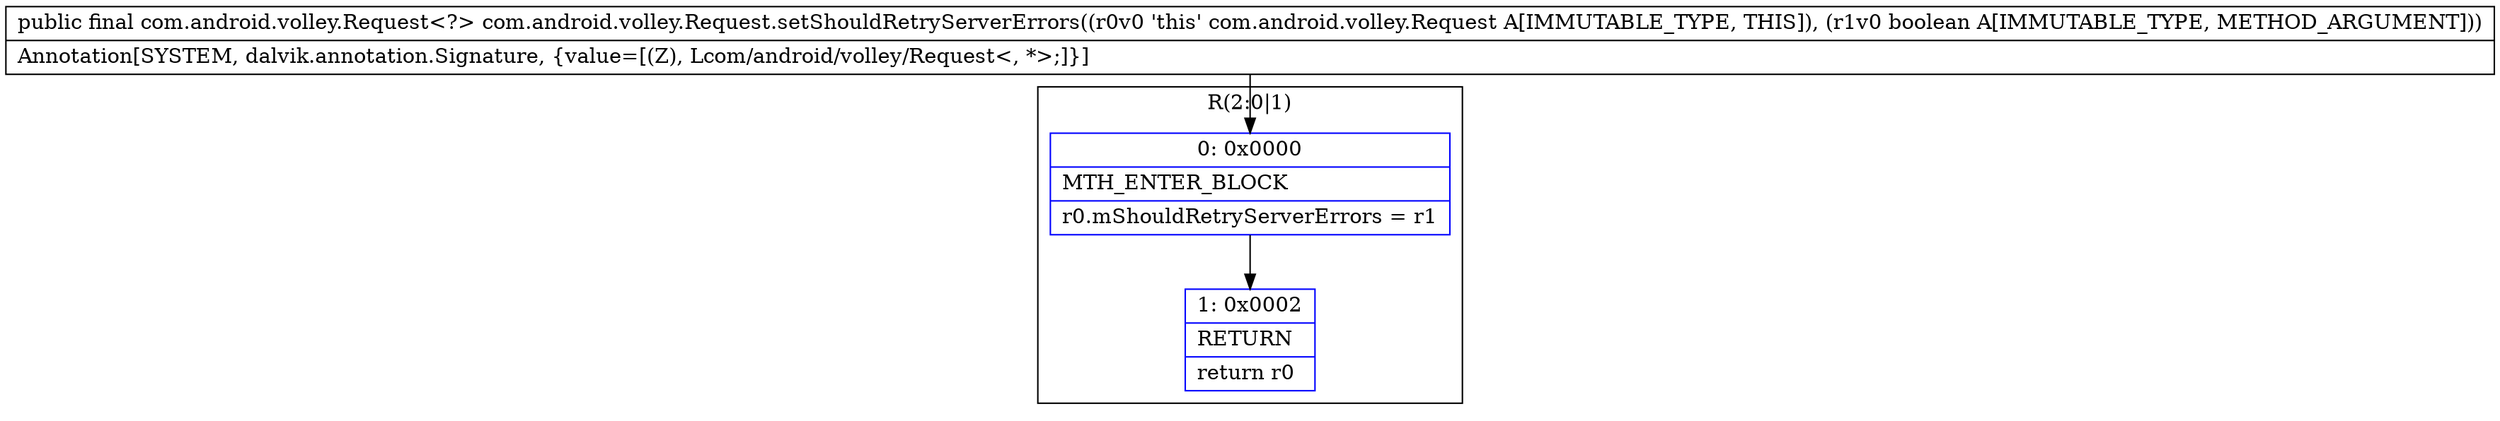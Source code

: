 digraph "CFG forcom.android.volley.Request.setShouldRetryServerErrors(Z)Lcom\/android\/volley\/Request;" {
subgraph cluster_Region_613894700 {
label = "R(2:0|1)";
node [shape=record,color=blue];
Node_0 [shape=record,label="{0\:\ 0x0000|MTH_ENTER_BLOCK\l|r0.mShouldRetryServerErrors = r1\l}"];
Node_1 [shape=record,label="{1\:\ 0x0002|RETURN\l|return r0\l}"];
}
MethodNode[shape=record,label="{public final com.android.volley.Request\<?\> com.android.volley.Request.setShouldRetryServerErrors((r0v0 'this' com.android.volley.Request A[IMMUTABLE_TYPE, THIS]), (r1v0 boolean A[IMMUTABLE_TYPE, METHOD_ARGUMENT]))  | Annotation[SYSTEM, dalvik.annotation.Signature, \{value=[(Z), Lcom\/android\/volley\/Request\<, *\>;]\}]\l}"];
MethodNode -> Node_0;
Node_0 -> Node_1;
}

